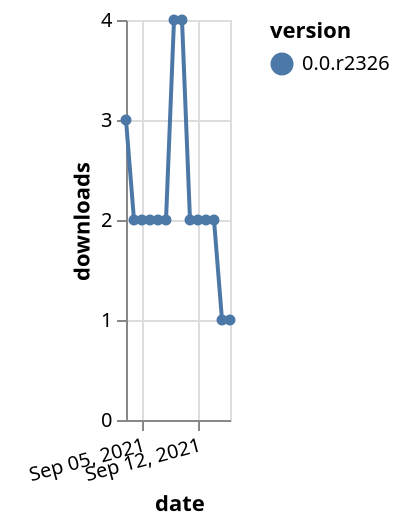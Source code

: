 {"$schema": "https://vega.github.io/schema/vega-lite/v5.json", "description": "A simple bar chart with embedded data.", "data": {"values": [{"date": "2021-09-03", "total": 199, "delta": 3, "version": "0.0.r2326"}, {"date": "2021-09-04", "total": 201, "delta": 2, "version": "0.0.r2326"}, {"date": "2021-09-05", "total": 203, "delta": 2, "version": "0.0.r2326"}, {"date": "2021-09-06", "total": 205, "delta": 2, "version": "0.0.r2326"}, {"date": "2021-09-07", "total": 207, "delta": 2, "version": "0.0.r2326"}, {"date": "2021-09-08", "total": 209, "delta": 2, "version": "0.0.r2326"}, {"date": "2021-09-09", "total": 213, "delta": 4, "version": "0.0.r2326"}, {"date": "2021-09-10", "total": 217, "delta": 4, "version": "0.0.r2326"}, {"date": "2021-09-11", "total": 219, "delta": 2, "version": "0.0.r2326"}, {"date": "2021-09-12", "total": 221, "delta": 2, "version": "0.0.r2326"}, {"date": "2021-09-13", "total": 223, "delta": 2, "version": "0.0.r2326"}, {"date": "2021-09-14", "total": 225, "delta": 2, "version": "0.0.r2326"}, {"date": "2021-09-15", "total": 226, "delta": 1, "version": "0.0.r2326"}, {"date": "2021-09-16", "total": 227, "delta": 1, "version": "0.0.r2326"}]}, "width": "container", "mark": {"type": "line", "point": {"filled": true}}, "encoding": {"x": {"field": "date", "type": "temporal", "timeUnit": "yearmonthdate", "title": "date", "axis": {"labelAngle": -15}}, "y": {"field": "delta", "type": "quantitative", "title": "downloads"}, "color": {"field": "version", "type": "nominal"}, "tooltip": {"field": "delta"}}}